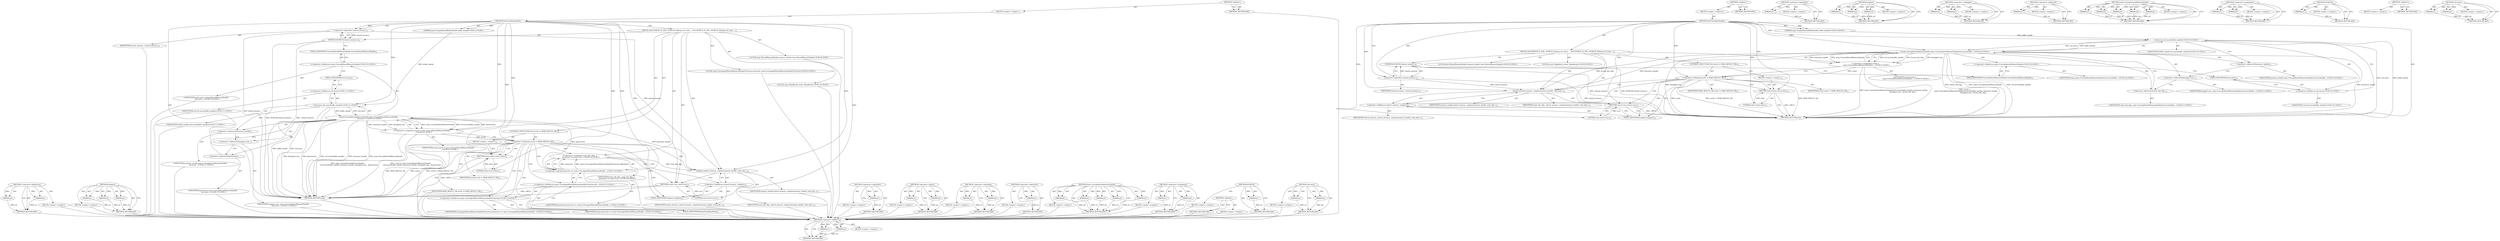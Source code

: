 digraph "std.move" {
vulnerable_94 [label=<(METHOD,&lt;operator&gt;.fieldAccess)>];
vulnerable_95 [label=<(PARAM,p1)>];
vulnerable_96 [label=<(PARAM,p2)>];
vulnerable_97 [label=<(BLOCK,&lt;empty&gt;,&lt;empty&gt;)>];
vulnerable_98 [label=<(METHOD_RETURN,ANY)>];
vulnerable_6 [label=<(METHOD,&lt;global&gt;)<SUB>1</SUB>>];
vulnerable_7 [label=<(BLOCK,&lt;empty&gt;,&lt;empty&gt;)<SUB>1</SUB>>];
vulnerable_8 [label=<(METHOD,InitFromMojoHandle)<SUB>1</SUB>>];
vulnerable_9 [label="<(PARAM,mojo::ScopedSharedBufferHandle buffer_handle)<SUB>2</SUB>>"];
vulnerable_10 [label=<(BLOCK,{
#if DCHECK_IS_ON()
  DCHECK_EQ(map_ref_count_...,{
#if DCHECK_IS_ON()
  DCHECK_EQ(map_ref_count_...)<SUB>2</SUB>>];
vulnerable_11 [label=<(DCHECK,DCHECK(!shared_memory_))<SUB>6</SUB>>];
vulnerable_12 [label=<(&lt;operator&gt;.logicalNot,!shared_memory_)<SUB>6</SUB>>];
vulnerable_13 [label=<(IDENTIFIER,shared_memory_,!shared_memory_)<SUB>6</SUB>>];
vulnerable_14 [label="<(LOCAL,base.SharedMemoryHandle memory_handle: base.SharedMemoryHandle)<SUB>8</SUB>>"];
vulnerable_15 [label="<(LOCAL,const MojoResult result: MojoResult)<SUB>9</SUB>>"];
vulnerable_16 [label="<(&lt;operator&gt;.assignment,result =
      mojo::UnwrapSharedMemoryHandle(s...)<SUB>9</SUB>>"];
vulnerable_17 [label="<(IDENTIFIER,result,result =
      mojo::UnwrapSharedMemoryHandle(s...)<SUB>9</SUB>>"];
vulnerable_18 [label="<(mojo.UnwrapSharedMemoryHandle,mojo::UnwrapSharedMemoryHandle(std::move(buffer...)<SUB>10</SUB>>"];
vulnerable_19 [label="<(&lt;operator&gt;.fieldAccess,mojo::UnwrapSharedMemoryHandle)<SUB>10</SUB>>"];
vulnerable_20 [label="<(IDENTIFIER,mojo,mojo::UnwrapSharedMemoryHandle(std::move(buffer...)<SUB>10</SUB>>"];
vulnerable_21 [label=<(FIELD_IDENTIFIER,UnwrapSharedMemoryHandle,UnwrapSharedMemoryHandle)<SUB>10</SUB>>];
vulnerable_22 [label="<(std.move,std::move(buffer_handle))<SUB>10</SUB>>"];
vulnerable_23 [label="<(&lt;operator&gt;.fieldAccess,std::move)<SUB>10</SUB>>"];
vulnerable_24 [label="<(IDENTIFIER,std,std::move(buffer_handle))<SUB>10</SUB>>"];
vulnerable_25 [label=<(FIELD_IDENTIFIER,move,move)<SUB>10</SUB>>];
vulnerable_26 [label="<(IDENTIFIER,buffer_handle,std::move(buffer_handle))<SUB>10</SUB>>"];
vulnerable_27 [label=<(&lt;operator&gt;.addressOf,&amp;memory_handle)<SUB>10</SUB>>];
vulnerable_28 [label="<(IDENTIFIER,memory_handle,mojo::UnwrapSharedMemoryHandle(std::move(buffer...)<SUB>10</SUB>>"];
vulnerable_29 [label=<(&lt;operator&gt;.addressOf,&amp;mapped_size_)<SUB>11</SUB>>];
vulnerable_30 [label="<(IDENTIFIER,mapped_size_,mojo::UnwrapSharedMemoryHandle(std::move(buffer...)<SUB>11</SUB>>"];
vulnerable_31 [label=<(&lt;operator&gt;.addressOf,&amp;read_only_flag_)<SUB>11</SUB>>];
vulnerable_32 [label="<(IDENTIFIER,read_only_flag_,mojo::UnwrapSharedMemoryHandle(std::move(buffer...)<SUB>11</SUB>>"];
vulnerable_33 [label=<(CONTROL_STRUCTURE,IF,if (result != MOJO_RESULT_OK))<SUB>12</SUB>>];
vulnerable_34 [label=<(&lt;operator&gt;.notEquals,result != MOJO_RESULT_OK)<SUB>12</SUB>>];
vulnerable_35 [label=<(IDENTIFIER,result,result != MOJO_RESULT_OK)<SUB>12</SUB>>];
vulnerable_36 [label=<(IDENTIFIER,MOJO_RESULT_OK,result != MOJO_RESULT_OK)<SUB>12</SUB>>];
vulnerable_37 [label=<(BLOCK,&lt;empty&gt;,&lt;empty&gt;)<SUB>13</SUB>>];
vulnerable_38 [label=<(RETURN,return false;,return false;)<SUB>13</SUB>>];
vulnerable_39 [label=<(LITERAL,false,return false;)<SUB>13</SUB>>];
vulnerable_40 [label=<(emplace,shared_memory_.emplace(memory_handle, read_only...)<SUB>14</SUB>>];
vulnerable_41 [label=<(&lt;operator&gt;.fieldAccess,shared_memory_.emplace)<SUB>14</SUB>>];
vulnerable_42 [label=<(IDENTIFIER,shared_memory_,shared_memory_.emplace(memory_handle, read_only...)<SUB>14</SUB>>];
vulnerable_43 [label=<(FIELD_IDENTIFIER,emplace,emplace)<SUB>14</SUB>>];
vulnerable_44 [label=<(IDENTIFIER,memory_handle,shared_memory_.emplace(memory_handle, read_only...)<SUB>14</SUB>>];
vulnerable_45 [label=<(IDENTIFIER,read_only_flag_,shared_memory_.emplace(memory_handle, read_only...)<SUB>14</SUB>>];
vulnerable_46 [label=<(RETURN,return true;,return true;)<SUB>15</SUB>>];
vulnerable_47 [label=<(LITERAL,true,return true;)<SUB>15</SUB>>];
vulnerable_48 [label=<(METHOD_RETURN,bool)<SUB>1</SUB>>];
vulnerable_50 [label=<(METHOD_RETURN,ANY)<SUB>1</SUB>>];
vulnerable_77 [label=<(METHOD,&lt;operator&gt;.logicalNot)>];
vulnerable_78 [label=<(PARAM,p1)>];
vulnerable_79 [label=<(BLOCK,&lt;empty&gt;,&lt;empty&gt;)>];
vulnerable_80 [label=<(METHOD_RETURN,ANY)>];
vulnerable_113 [label=<(METHOD,emplace)>];
vulnerable_114 [label=<(PARAM,p1)>];
vulnerable_115 [label=<(PARAM,p2)>];
vulnerable_116 [label=<(PARAM,p3)>];
vulnerable_117 [label=<(BLOCK,&lt;empty&gt;,&lt;empty&gt;)>];
vulnerable_118 [label=<(METHOD_RETURN,ANY)>];
vulnerable_108 [label=<(METHOD,&lt;operator&gt;.notEquals)>];
vulnerable_109 [label=<(PARAM,p1)>];
vulnerable_110 [label=<(PARAM,p2)>];
vulnerable_111 [label=<(BLOCK,&lt;empty&gt;,&lt;empty&gt;)>];
vulnerable_112 [label=<(METHOD_RETURN,ANY)>];
vulnerable_104 [label=<(METHOD,&lt;operator&gt;.addressOf)>];
vulnerable_105 [label=<(PARAM,p1)>];
vulnerable_106 [label=<(BLOCK,&lt;empty&gt;,&lt;empty&gt;)>];
vulnerable_107 [label=<(METHOD_RETURN,ANY)>];
vulnerable_86 [label=<(METHOD,mojo.UnwrapSharedMemoryHandle)>];
vulnerable_87 [label=<(PARAM,p1)>];
vulnerable_88 [label=<(PARAM,p2)>];
vulnerable_89 [label=<(PARAM,p3)>];
vulnerable_90 [label=<(PARAM,p4)>];
vulnerable_91 [label=<(PARAM,p5)>];
vulnerable_92 [label=<(BLOCK,&lt;empty&gt;,&lt;empty&gt;)>];
vulnerable_93 [label=<(METHOD_RETURN,ANY)>];
vulnerable_81 [label=<(METHOD,&lt;operator&gt;.assignment)>];
vulnerable_82 [label=<(PARAM,p1)>];
vulnerable_83 [label=<(PARAM,p2)>];
vulnerable_84 [label=<(BLOCK,&lt;empty&gt;,&lt;empty&gt;)>];
vulnerable_85 [label=<(METHOD_RETURN,ANY)>];
vulnerable_73 [label=<(METHOD,DCHECK)>];
vulnerable_74 [label=<(PARAM,p1)>];
vulnerable_75 [label=<(BLOCK,&lt;empty&gt;,&lt;empty&gt;)>];
vulnerable_76 [label=<(METHOD_RETURN,ANY)>];
vulnerable_67 [label=<(METHOD,&lt;global&gt;)<SUB>1</SUB>>];
vulnerable_68 [label=<(BLOCK,&lt;empty&gt;,&lt;empty&gt;)>];
vulnerable_69 [label=<(METHOD_RETURN,ANY)>];
vulnerable_99 [label=<(METHOD,std.move)>];
vulnerable_100 [label=<(PARAM,p1)>];
vulnerable_101 [label=<(PARAM,p2)>];
vulnerable_102 [label=<(BLOCK,&lt;empty&gt;,&lt;empty&gt;)>];
vulnerable_103 [label=<(METHOD_RETURN,ANY)>];
fixed_108 [label=<(METHOD,&lt;operator&gt;.fieldAccess)>];
fixed_109 [label=<(PARAM,p1)>];
fixed_110 [label=<(PARAM,p2)>];
fixed_111 [label=<(BLOCK,&lt;empty&gt;,&lt;empty&gt;)>];
fixed_112 [label=<(METHOD_RETURN,ANY)>];
fixed_132 [label=<(METHOD,emplace)>];
fixed_133 [label=<(PARAM,p1)>];
fixed_134 [label=<(PARAM,p2)>];
fixed_135 [label=<(PARAM,p3)>];
fixed_136 [label=<(BLOCK,&lt;empty&gt;,&lt;empty&gt;)>];
fixed_137 [label=<(METHOD_RETURN,ANY)>];
fixed_6 [label=<(METHOD,&lt;global&gt;)<SUB>1</SUB>>];
fixed_7 [label=<(BLOCK,&lt;empty&gt;,&lt;empty&gt;)<SUB>1</SUB>>];
fixed_8 [label=<(METHOD,InitFromMojoHandle)<SUB>1</SUB>>];
fixed_9 [label="<(PARAM,mojo::ScopedSharedBufferHandle buffer_handle)<SUB>2</SUB>>"];
fixed_10 [label=<(BLOCK,{
#if DCHECK_IS_ON()
  DCHECK_EQ(map_ref_count_...,{
#if DCHECK_IS_ON()
  DCHECK_EQ(map_ref_count_...)<SUB>2</SUB>>];
fixed_11 [label=<(DCHECK,DCHECK(!shared_memory_))<SUB>6</SUB>>];
fixed_12 [label=<(&lt;operator&gt;.logicalNot,!shared_memory_)<SUB>6</SUB>>];
fixed_13 [label=<(IDENTIFIER,shared_memory_,!shared_memory_)<SUB>6</SUB>>];
fixed_14 [label="<(LOCAL,base.SharedMemoryHandle memory_handle: base.SharedMemoryHandle)<SUB>8</SUB>>"];
fixed_15 [label="<(LOCAL,mojo.UnwrappedSharedMemoryHandleProtection protection: mojo.UnwrappedSharedMemoryHandleProtection)<SUB>9</SUB>>"];
fixed_16 [label="<(LOCAL,const MojoResult result: MojoResult)<SUB>10</SUB>>"];
fixed_17 [label="<(&lt;operator&gt;.assignment,result = mojo::UnwrapSharedMemoryHandle(
      ...)<SUB>10</SUB>>"];
fixed_18 [label="<(IDENTIFIER,result,result = mojo::UnwrapSharedMemoryHandle(
      ...)<SUB>10</SUB>>"];
fixed_19 [label="<(mojo.UnwrapSharedMemoryHandle,mojo::UnwrapSharedMemoryHandle(
      std::move...)<SUB>10</SUB>>"];
fixed_20 [label="<(&lt;operator&gt;.fieldAccess,mojo::UnwrapSharedMemoryHandle)<SUB>10</SUB>>"];
fixed_21 [label="<(IDENTIFIER,mojo,mojo::UnwrapSharedMemoryHandle(
      std::move...)<SUB>10</SUB>>"];
fixed_22 [label=<(FIELD_IDENTIFIER,UnwrapSharedMemoryHandle,UnwrapSharedMemoryHandle)<SUB>10</SUB>>];
fixed_23 [label="<(std.move,std::move(buffer_handle))<SUB>11</SUB>>"];
fixed_24 [label="<(&lt;operator&gt;.fieldAccess,std::move)<SUB>11</SUB>>"];
fixed_25 [label="<(IDENTIFIER,std,std::move(buffer_handle))<SUB>11</SUB>>"];
fixed_26 [label=<(FIELD_IDENTIFIER,move,move)<SUB>11</SUB>>];
fixed_27 [label="<(IDENTIFIER,buffer_handle,std::move(buffer_handle))<SUB>11</SUB>>"];
fixed_28 [label=<(&lt;operator&gt;.addressOf,&amp;memory_handle)<SUB>11</SUB>>];
fixed_29 [label="<(IDENTIFIER,memory_handle,mojo::UnwrapSharedMemoryHandle(
      std::move...)<SUB>11</SUB>>"];
fixed_30 [label=<(&lt;operator&gt;.addressOf,&amp;mapped_size_)<SUB>11</SUB>>];
fixed_31 [label="<(IDENTIFIER,mapped_size_,mojo::UnwrapSharedMemoryHandle(
      std::move...)<SUB>11</SUB>>"];
fixed_32 [label=<(&lt;operator&gt;.addressOf,&amp;protection)<SUB>11</SUB>>];
fixed_33 [label="<(IDENTIFIER,protection,mojo::UnwrapSharedMemoryHandle(
      std::move...)<SUB>11</SUB>>"];
fixed_34 [label=<(CONTROL_STRUCTURE,IF,if (result != MOJO_RESULT_OK))<SUB>12</SUB>>];
fixed_35 [label=<(&lt;operator&gt;.notEquals,result != MOJO_RESULT_OK)<SUB>12</SUB>>];
fixed_36 [label=<(IDENTIFIER,result,result != MOJO_RESULT_OK)<SUB>12</SUB>>];
fixed_37 [label=<(IDENTIFIER,MOJO_RESULT_OK,result != MOJO_RESULT_OK)<SUB>12</SUB>>];
fixed_38 [label=<(BLOCK,&lt;empty&gt;,&lt;empty&gt;)<SUB>13</SUB>>];
fixed_39 [label=<(RETURN,return false;,return false;)<SUB>13</SUB>>];
fixed_40 [label=<(LITERAL,false,return false;)<SUB>13</SUB>>];
fixed_41 [label="<(&lt;operator&gt;.assignment,read_only_flag_ =
      protection == mojo::Unw...)<SUB>14</SUB>>"];
fixed_42 [label="<(IDENTIFIER,read_only_flag_,read_only_flag_ =
      protection == mojo::Unw...)<SUB>14</SUB>>"];
fixed_43 [label="<(&lt;operator&gt;.equals,protection == mojo::UnwrappedSharedMemoryHandle...)<SUB>15</SUB>>"];
fixed_44 [label="<(IDENTIFIER,protection,protection == mojo::UnwrappedSharedMemoryHandle...)<SUB>15</SUB>>"];
fixed_45 [label="<(&lt;operator&gt;.fieldAccess,mojo::UnwrappedSharedMemoryHandleProtection::kR...)<SUB>15</SUB>>"];
fixed_46 [label="<(&lt;operator&gt;.fieldAccess,mojo::UnwrappedSharedMemoryHandleProtection)<SUB>15</SUB>>"];
fixed_47 [label="<(IDENTIFIER,mojo,protection == mojo::UnwrappedSharedMemoryHandle...)<SUB>15</SUB>>"];
fixed_48 [label="<(IDENTIFIER,UnwrappedSharedMemoryHandleProtection,protection == mojo::UnwrappedSharedMemoryHandle...)<SUB>15</SUB>>"];
fixed_49 [label=<(FIELD_IDENTIFIER,kReadOnly,kReadOnly)<SUB>15</SUB>>];
fixed_50 [label=<(emplace,shared_memory_.emplace(memory_handle, read_only...)<SUB>16</SUB>>];
fixed_51 [label=<(&lt;operator&gt;.fieldAccess,shared_memory_.emplace)<SUB>16</SUB>>];
fixed_52 [label=<(IDENTIFIER,shared_memory_,shared_memory_.emplace(memory_handle, read_only...)<SUB>16</SUB>>];
fixed_53 [label=<(FIELD_IDENTIFIER,emplace,emplace)<SUB>16</SUB>>];
fixed_54 [label=<(IDENTIFIER,memory_handle,shared_memory_.emplace(memory_handle, read_only...)<SUB>16</SUB>>];
fixed_55 [label=<(IDENTIFIER,read_only_flag_,shared_memory_.emplace(memory_handle, read_only...)<SUB>16</SUB>>];
fixed_56 [label=<(RETURN,return true;,return true;)<SUB>17</SUB>>];
fixed_57 [label=<(LITERAL,true,return true;)<SUB>17</SUB>>];
fixed_58 [label=<(METHOD_RETURN,bool)<SUB>1</SUB>>];
fixed_60 [label=<(METHOD_RETURN,ANY)<SUB>1</SUB>>];
fixed_91 [label=<(METHOD,&lt;operator&gt;.logicalNot)>];
fixed_92 [label=<(PARAM,p1)>];
fixed_93 [label=<(BLOCK,&lt;empty&gt;,&lt;empty&gt;)>];
fixed_94 [label=<(METHOD_RETURN,ANY)>];
fixed_127 [label=<(METHOD,&lt;operator&gt;.equals)>];
fixed_128 [label=<(PARAM,p1)>];
fixed_129 [label=<(PARAM,p2)>];
fixed_130 [label=<(BLOCK,&lt;empty&gt;,&lt;empty&gt;)>];
fixed_131 [label=<(METHOD_RETURN,ANY)>];
fixed_122 [label=<(METHOD,&lt;operator&gt;.notEquals)>];
fixed_123 [label=<(PARAM,p1)>];
fixed_124 [label=<(PARAM,p2)>];
fixed_125 [label=<(BLOCK,&lt;empty&gt;,&lt;empty&gt;)>];
fixed_126 [label=<(METHOD_RETURN,ANY)>];
fixed_118 [label=<(METHOD,&lt;operator&gt;.addressOf)>];
fixed_119 [label=<(PARAM,p1)>];
fixed_120 [label=<(BLOCK,&lt;empty&gt;,&lt;empty&gt;)>];
fixed_121 [label=<(METHOD_RETURN,ANY)>];
fixed_100 [label=<(METHOD,mojo.UnwrapSharedMemoryHandle)>];
fixed_101 [label=<(PARAM,p1)>];
fixed_102 [label=<(PARAM,p2)>];
fixed_103 [label=<(PARAM,p3)>];
fixed_104 [label=<(PARAM,p4)>];
fixed_105 [label=<(PARAM,p5)>];
fixed_106 [label=<(BLOCK,&lt;empty&gt;,&lt;empty&gt;)>];
fixed_107 [label=<(METHOD_RETURN,ANY)>];
fixed_95 [label=<(METHOD,&lt;operator&gt;.assignment)>];
fixed_96 [label=<(PARAM,p1)>];
fixed_97 [label=<(PARAM,p2)>];
fixed_98 [label=<(BLOCK,&lt;empty&gt;,&lt;empty&gt;)>];
fixed_99 [label=<(METHOD_RETURN,ANY)>];
fixed_87 [label=<(METHOD,DCHECK)>];
fixed_88 [label=<(PARAM,p1)>];
fixed_89 [label=<(BLOCK,&lt;empty&gt;,&lt;empty&gt;)>];
fixed_90 [label=<(METHOD_RETURN,ANY)>];
fixed_81 [label=<(METHOD,&lt;global&gt;)<SUB>1</SUB>>];
fixed_82 [label=<(BLOCK,&lt;empty&gt;,&lt;empty&gt;)>];
fixed_83 [label=<(METHOD_RETURN,ANY)>];
fixed_113 [label=<(METHOD,std.move)>];
fixed_114 [label=<(PARAM,p1)>];
fixed_115 [label=<(PARAM,p2)>];
fixed_116 [label=<(BLOCK,&lt;empty&gt;,&lt;empty&gt;)>];
fixed_117 [label=<(METHOD_RETURN,ANY)>];
vulnerable_94 -> vulnerable_95  [key=0, label="AST: "];
vulnerable_94 -> vulnerable_95  [key=1, label="DDG: "];
vulnerable_94 -> vulnerable_97  [key=0, label="AST: "];
vulnerable_94 -> vulnerable_96  [key=0, label="AST: "];
vulnerable_94 -> vulnerable_96  [key=1, label="DDG: "];
vulnerable_94 -> vulnerable_98  [key=0, label="AST: "];
vulnerable_94 -> vulnerable_98  [key=1, label="CFG: "];
vulnerable_95 -> vulnerable_98  [key=0, label="DDG: p1"];
vulnerable_96 -> vulnerable_98  [key=0, label="DDG: p2"];
vulnerable_6 -> vulnerable_7  [key=0, label="AST: "];
vulnerable_6 -> vulnerable_50  [key=0, label="AST: "];
vulnerable_6 -> vulnerable_50  [key=1, label="CFG: "];
vulnerable_7 -> vulnerable_8  [key=0, label="AST: "];
vulnerable_8 -> vulnerable_9  [key=0, label="AST: "];
vulnerable_8 -> vulnerable_9  [key=1, label="DDG: "];
vulnerable_8 -> vulnerable_10  [key=0, label="AST: "];
vulnerable_8 -> vulnerable_48  [key=0, label="AST: "];
vulnerable_8 -> vulnerable_12  [key=0, label="CFG: "];
vulnerable_8 -> vulnerable_12  [key=1, label="DDG: "];
vulnerable_8 -> vulnerable_46  [key=0, label="DDG: "];
vulnerable_8 -> vulnerable_40  [key=0, label="DDG: "];
vulnerable_8 -> vulnerable_47  [key=0, label="DDG: "];
vulnerable_8 -> vulnerable_18  [key=0, label="DDG: "];
vulnerable_8 -> vulnerable_34  [key=0, label="DDG: "];
vulnerable_8 -> vulnerable_38  [key=0, label="DDG: "];
vulnerable_8 -> vulnerable_22  [key=0, label="DDG: "];
vulnerable_8 -> vulnerable_39  [key=0, label="DDG: "];
vulnerable_9 -> vulnerable_22  [key=0, label="DDG: buffer_handle"];
vulnerable_10 -> vulnerable_11  [key=0, label="AST: "];
vulnerable_10 -> vulnerable_14  [key=0, label="AST: "];
vulnerable_10 -> vulnerable_15  [key=0, label="AST: "];
vulnerable_10 -> vulnerable_16  [key=0, label="AST: "];
vulnerable_10 -> vulnerable_33  [key=0, label="AST: "];
vulnerable_10 -> vulnerable_40  [key=0, label="AST: "];
vulnerable_10 -> vulnerable_46  [key=0, label="AST: "];
vulnerable_11 -> vulnerable_12  [key=0, label="AST: "];
vulnerable_11 -> vulnerable_21  [key=0, label="CFG: "];
vulnerable_11 -> vulnerable_48  [key=0, label="DDG: !shared_memory_"];
vulnerable_11 -> vulnerable_48  [key=1, label="DDG: DCHECK(!shared_memory_)"];
vulnerable_12 -> vulnerable_13  [key=0, label="AST: "];
vulnerable_12 -> vulnerable_11  [key=0, label="CFG: "];
vulnerable_12 -> vulnerable_11  [key=1, label="DDG: shared_memory_"];
vulnerable_12 -> vulnerable_48  [key=0, label="DDG: shared_memory_"];
vulnerable_12 -> vulnerable_40  [key=0, label="DDG: shared_memory_"];
vulnerable_16 -> vulnerable_17  [key=0, label="AST: "];
vulnerable_16 -> vulnerable_18  [key=0, label="AST: "];
vulnerable_16 -> vulnerable_34  [key=0, label="CFG: "];
vulnerable_16 -> vulnerable_34  [key=1, label="DDG: result"];
vulnerable_16 -> vulnerable_48  [key=0, label="DDG: mojo::UnwrapSharedMemoryHandle(std::move(buffer_handle), &amp;memory_handle,
                                     &amp;mapped_size_, &amp;read_only_flag_)"];
vulnerable_16 -> vulnerable_48  [key=1, label="DDG: result =
      mojo::UnwrapSharedMemoryHandle(std::move(buffer_handle), &amp;memory_handle,
                                     &amp;mapped_size_, &amp;read_only_flag_)"];
vulnerable_18 -> vulnerable_19  [key=0, label="AST: "];
vulnerable_18 -> vulnerable_22  [key=0, label="AST: "];
vulnerable_18 -> vulnerable_27  [key=0, label="AST: "];
vulnerable_18 -> vulnerable_29  [key=0, label="AST: "];
vulnerable_18 -> vulnerable_31  [key=0, label="AST: "];
vulnerable_18 -> vulnerable_16  [key=0, label="CFG: "];
vulnerable_18 -> vulnerable_16  [key=1, label="DDG: std::move(buffer_handle)"];
vulnerable_18 -> vulnerable_16  [key=2, label="DDG: &amp;read_only_flag_"];
vulnerable_18 -> vulnerable_16  [key=3, label="DDG: &amp;mapped_size_"];
vulnerable_18 -> vulnerable_16  [key=4, label="DDG: &amp;memory_handle"];
vulnerable_18 -> vulnerable_16  [key=5, label="DDG: mojo::UnwrapSharedMemoryHandle"];
vulnerable_18 -> vulnerable_48  [key=0, label="DDG: mojo::UnwrapSharedMemoryHandle"];
vulnerable_18 -> vulnerable_48  [key=1, label="DDG: std::move(buffer_handle)"];
vulnerable_18 -> vulnerable_48  [key=2, label="DDG: &amp;memory_handle"];
vulnerable_18 -> vulnerable_48  [key=3, label="DDG: &amp;mapped_size_"];
vulnerable_18 -> vulnerable_48  [key=4, label="DDG: &amp;read_only_flag_"];
vulnerable_18 -> vulnerable_40  [key=0, label="DDG: &amp;memory_handle"];
vulnerable_18 -> vulnerable_40  [key=1, label="DDG: &amp;read_only_flag_"];
vulnerable_19 -> vulnerable_20  [key=0, label="AST: "];
vulnerable_19 -> vulnerable_21  [key=0, label="AST: "];
vulnerable_19 -> vulnerable_25  [key=0, label="CFG: "];
vulnerable_21 -> vulnerable_19  [key=0, label="CFG: "];
vulnerable_22 -> vulnerable_23  [key=0, label="AST: "];
vulnerable_22 -> vulnerable_26  [key=0, label="AST: "];
vulnerable_22 -> vulnerable_27  [key=0, label="CFG: "];
vulnerable_22 -> vulnerable_48  [key=0, label="DDG: std::move"];
vulnerable_22 -> vulnerable_48  [key=1, label="DDG: buffer_handle"];
vulnerable_22 -> vulnerable_18  [key=0, label="DDG: std::move"];
vulnerable_22 -> vulnerable_18  [key=1, label="DDG: buffer_handle"];
vulnerable_23 -> vulnerable_24  [key=0, label="AST: "];
vulnerable_23 -> vulnerable_25  [key=0, label="AST: "];
vulnerable_23 -> vulnerable_22  [key=0, label="CFG: "];
vulnerable_25 -> vulnerable_23  [key=0, label="CFG: "];
vulnerable_27 -> vulnerable_28  [key=0, label="AST: "];
vulnerable_27 -> vulnerable_29  [key=0, label="CFG: "];
vulnerable_29 -> vulnerable_30  [key=0, label="AST: "];
vulnerable_29 -> vulnerable_31  [key=0, label="CFG: "];
vulnerable_31 -> vulnerable_32  [key=0, label="AST: "];
vulnerable_31 -> vulnerable_18  [key=0, label="CFG: "];
vulnerable_33 -> vulnerable_34  [key=0, label="AST: "];
vulnerable_33 -> vulnerable_37  [key=0, label="AST: "];
vulnerable_34 -> vulnerable_35  [key=0, label="AST: "];
vulnerable_34 -> vulnerable_36  [key=0, label="AST: "];
vulnerable_34 -> vulnerable_38  [key=0, label="CFG: "];
vulnerable_34 -> vulnerable_38  [key=1, label="CDG: "];
vulnerable_34 -> vulnerable_43  [key=0, label="CFG: "];
vulnerable_34 -> vulnerable_43  [key=1, label="CDG: "];
vulnerable_34 -> vulnerable_48  [key=0, label="DDG: result"];
vulnerable_34 -> vulnerable_48  [key=1, label="DDG: result != MOJO_RESULT_OK"];
vulnerable_34 -> vulnerable_48  [key=2, label="DDG: MOJO_RESULT_OK"];
vulnerable_34 -> vulnerable_40  [key=0, label="CDG: "];
vulnerable_34 -> vulnerable_41  [key=0, label="CDG: "];
vulnerable_34 -> vulnerable_46  [key=0, label="CDG: "];
vulnerable_37 -> vulnerable_38  [key=0, label="AST: "];
vulnerable_38 -> vulnerable_39  [key=0, label="AST: "];
vulnerable_38 -> vulnerable_48  [key=0, label="CFG: "];
vulnerable_38 -> vulnerable_48  [key=1, label="DDG: &lt;RET&gt;"];
vulnerable_39 -> vulnerable_38  [key=0, label="DDG: false"];
vulnerable_40 -> vulnerable_41  [key=0, label="AST: "];
vulnerable_40 -> vulnerable_44  [key=0, label="AST: "];
vulnerable_40 -> vulnerable_45  [key=0, label="AST: "];
vulnerable_40 -> vulnerable_46  [key=0, label="CFG: "];
vulnerable_41 -> vulnerable_42  [key=0, label="AST: "];
vulnerable_41 -> vulnerable_43  [key=0, label="AST: "];
vulnerable_41 -> vulnerable_40  [key=0, label="CFG: "];
vulnerable_43 -> vulnerable_41  [key=0, label="CFG: "];
vulnerable_46 -> vulnerable_47  [key=0, label="AST: "];
vulnerable_46 -> vulnerable_48  [key=0, label="CFG: "];
vulnerable_46 -> vulnerable_48  [key=1, label="DDG: &lt;RET&gt;"];
vulnerable_47 -> vulnerable_46  [key=0, label="DDG: true"];
vulnerable_77 -> vulnerable_78  [key=0, label="AST: "];
vulnerable_77 -> vulnerable_78  [key=1, label="DDG: "];
vulnerable_77 -> vulnerable_79  [key=0, label="AST: "];
vulnerable_77 -> vulnerable_80  [key=0, label="AST: "];
vulnerable_77 -> vulnerable_80  [key=1, label="CFG: "];
vulnerable_78 -> vulnerable_80  [key=0, label="DDG: p1"];
vulnerable_113 -> vulnerable_114  [key=0, label="AST: "];
vulnerable_113 -> vulnerable_114  [key=1, label="DDG: "];
vulnerable_113 -> vulnerable_117  [key=0, label="AST: "];
vulnerable_113 -> vulnerable_115  [key=0, label="AST: "];
vulnerable_113 -> vulnerable_115  [key=1, label="DDG: "];
vulnerable_113 -> vulnerable_118  [key=0, label="AST: "];
vulnerable_113 -> vulnerable_118  [key=1, label="CFG: "];
vulnerable_113 -> vulnerable_116  [key=0, label="AST: "];
vulnerable_113 -> vulnerable_116  [key=1, label="DDG: "];
vulnerable_114 -> vulnerable_118  [key=0, label="DDG: p1"];
vulnerable_115 -> vulnerable_118  [key=0, label="DDG: p2"];
vulnerable_116 -> vulnerable_118  [key=0, label="DDG: p3"];
vulnerable_108 -> vulnerable_109  [key=0, label="AST: "];
vulnerable_108 -> vulnerable_109  [key=1, label="DDG: "];
vulnerable_108 -> vulnerable_111  [key=0, label="AST: "];
vulnerable_108 -> vulnerable_110  [key=0, label="AST: "];
vulnerable_108 -> vulnerable_110  [key=1, label="DDG: "];
vulnerable_108 -> vulnerable_112  [key=0, label="AST: "];
vulnerable_108 -> vulnerable_112  [key=1, label="CFG: "];
vulnerable_109 -> vulnerable_112  [key=0, label="DDG: p1"];
vulnerable_110 -> vulnerable_112  [key=0, label="DDG: p2"];
vulnerable_104 -> vulnerable_105  [key=0, label="AST: "];
vulnerable_104 -> vulnerable_105  [key=1, label="DDG: "];
vulnerable_104 -> vulnerable_106  [key=0, label="AST: "];
vulnerable_104 -> vulnerable_107  [key=0, label="AST: "];
vulnerable_104 -> vulnerable_107  [key=1, label="CFG: "];
vulnerable_105 -> vulnerable_107  [key=0, label="DDG: p1"];
vulnerable_86 -> vulnerable_87  [key=0, label="AST: "];
vulnerable_86 -> vulnerable_87  [key=1, label="DDG: "];
vulnerable_86 -> vulnerable_92  [key=0, label="AST: "];
vulnerable_86 -> vulnerable_88  [key=0, label="AST: "];
vulnerable_86 -> vulnerable_88  [key=1, label="DDG: "];
vulnerable_86 -> vulnerable_93  [key=0, label="AST: "];
vulnerable_86 -> vulnerable_93  [key=1, label="CFG: "];
vulnerable_86 -> vulnerable_89  [key=0, label="AST: "];
vulnerable_86 -> vulnerable_89  [key=1, label="DDG: "];
vulnerable_86 -> vulnerable_90  [key=0, label="AST: "];
vulnerable_86 -> vulnerable_90  [key=1, label="DDG: "];
vulnerable_86 -> vulnerable_91  [key=0, label="AST: "];
vulnerable_86 -> vulnerable_91  [key=1, label="DDG: "];
vulnerable_87 -> vulnerable_93  [key=0, label="DDG: p1"];
vulnerable_88 -> vulnerable_93  [key=0, label="DDG: p2"];
vulnerable_89 -> vulnerable_93  [key=0, label="DDG: p3"];
vulnerable_90 -> vulnerable_93  [key=0, label="DDG: p4"];
vulnerable_91 -> vulnerable_93  [key=0, label="DDG: p5"];
vulnerable_81 -> vulnerable_82  [key=0, label="AST: "];
vulnerable_81 -> vulnerable_82  [key=1, label="DDG: "];
vulnerable_81 -> vulnerable_84  [key=0, label="AST: "];
vulnerable_81 -> vulnerable_83  [key=0, label="AST: "];
vulnerable_81 -> vulnerable_83  [key=1, label="DDG: "];
vulnerable_81 -> vulnerable_85  [key=0, label="AST: "];
vulnerable_81 -> vulnerable_85  [key=1, label="CFG: "];
vulnerable_82 -> vulnerable_85  [key=0, label="DDG: p1"];
vulnerable_83 -> vulnerable_85  [key=0, label="DDG: p2"];
vulnerable_73 -> vulnerable_74  [key=0, label="AST: "];
vulnerable_73 -> vulnerable_74  [key=1, label="DDG: "];
vulnerable_73 -> vulnerable_75  [key=0, label="AST: "];
vulnerable_73 -> vulnerable_76  [key=0, label="AST: "];
vulnerable_73 -> vulnerable_76  [key=1, label="CFG: "];
vulnerable_74 -> vulnerable_76  [key=0, label="DDG: p1"];
vulnerable_67 -> vulnerable_68  [key=0, label="AST: "];
vulnerable_67 -> vulnerable_69  [key=0, label="AST: "];
vulnerable_67 -> vulnerable_69  [key=1, label="CFG: "];
vulnerable_99 -> vulnerable_100  [key=0, label="AST: "];
vulnerable_99 -> vulnerable_100  [key=1, label="DDG: "];
vulnerable_99 -> vulnerable_102  [key=0, label="AST: "];
vulnerable_99 -> vulnerable_101  [key=0, label="AST: "];
vulnerable_99 -> vulnerable_101  [key=1, label="DDG: "];
vulnerable_99 -> vulnerable_103  [key=0, label="AST: "];
vulnerable_99 -> vulnerable_103  [key=1, label="CFG: "];
vulnerable_100 -> vulnerable_103  [key=0, label="DDG: p1"];
vulnerable_101 -> vulnerable_103  [key=0, label="DDG: p2"];
fixed_108 -> fixed_109  [key=0, label="AST: "];
fixed_108 -> fixed_109  [key=1, label="DDG: "];
fixed_108 -> fixed_111  [key=0, label="AST: "];
fixed_108 -> fixed_110  [key=0, label="AST: "];
fixed_108 -> fixed_110  [key=1, label="DDG: "];
fixed_108 -> fixed_112  [key=0, label="AST: "];
fixed_108 -> fixed_112  [key=1, label="CFG: "];
fixed_109 -> fixed_112  [key=0, label="DDG: p1"];
fixed_110 -> fixed_112  [key=0, label="DDG: p2"];
fixed_111 -> vulnerable_94  [key=0];
fixed_112 -> vulnerable_94  [key=0];
fixed_132 -> fixed_133  [key=0, label="AST: "];
fixed_132 -> fixed_133  [key=1, label="DDG: "];
fixed_132 -> fixed_136  [key=0, label="AST: "];
fixed_132 -> fixed_134  [key=0, label="AST: "];
fixed_132 -> fixed_134  [key=1, label="DDG: "];
fixed_132 -> fixed_137  [key=0, label="AST: "];
fixed_132 -> fixed_137  [key=1, label="CFG: "];
fixed_132 -> fixed_135  [key=0, label="AST: "];
fixed_132 -> fixed_135  [key=1, label="DDG: "];
fixed_133 -> fixed_137  [key=0, label="DDG: p1"];
fixed_134 -> fixed_137  [key=0, label="DDG: p2"];
fixed_135 -> fixed_137  [key=0, label="DDG: p3"];
fixed_136 -> vulnerable_94  [key=0];
fixed_137 -> vulnerable_94  [key=0];
fixed_6 -> fixed_7  [key=0, label="AST: "];
fixed_6 -> fixed_60  [key=0, label="AST: "];
fixed_6 -> fixed_60  [key=1, label="CFG: "];
fixed_7 -> fixed_8  [key=0, label="AST: "];
fixed_8 -> fixed_9  [key=0, label="AST: "];
fixed_8 -> fixed_9  [key=1, label="DDG: "];
fixed_8 -> fixed_10  [key=0, label="AST: "];
fixed_8 -> fixed_58  [key=0, label="AST: "];
fixed_8 -> fixed_12  [key=0, label="CFG: "];
fixed_8 -> fixed_12  [key=1, label="DDG: "];
fixed_8 -> fixed_56  [key=0, label="DDG: "];
fixed_8 -> fixed_50  [key=0, label="DDG: "];
fixed_8 -> fixed_57  [key=0, label="DDG: "];
fixed_8 -> fixed_19  [key=0, label="DDG: "];
fixed_8 -> fixed_35  [key=0, label="DDG: "];
fixed_8 -> fixed_39  [key=0, label="DDG: "];
fixed_8 -> fixed_43  [key=0, label="DDG: "];
fixed_8 -> fixed_23  [key=0, label="DDG: "];
fixed_8 -> fixed_40  [key=0, label="DDG: "];
fixed_9 -> fixed_23  [key=0, label="DDG: buffer_handle"];
fixed_10 -> fixed_11  [key=0, label="AST: "];
fixed_10 -> fixed_14  [key=0, label="AST: "];
fixed_10 -> fixed_15  [key=0, label="AST: "];
fixed_10 -> fixed_16  [key=0, label="AST: "];
fixed_10 -> fixed_17  [key=0, label="AST: "];
fixed_10 -> fixed_34  [key=0, label="AST: "];
fixed_10 -> fixed_41  [key=0, label="AST: "];
fixed_10 -> fixed_50  [key=0, label="AST: "];
fixed_10 -> fixed_56  [key=0, label="AST: "];
fixed_11 -> fixed_12  [key=0, label="AST: "];
fixed_11 -> fixed_22  [key=0, label="CFG: "];
fixed_11 -> fixed_58  [key=0, label="DDG: !shared_memory_"];
fixed_11 -> fixed_58  [key=1, label="DDG: DCHECK(!shared_memory_)"];
fixed_12 -> fixed_13  [key=0, label="AST: "];
fixed_12 -> fixed_11  [key=0, label="CFG: "];
fixed_12 -> fixed_11  [key=1, label="DDG: shared_memory_"];
fixed_12 -> fixed_58  [key=0, label="DDG: shared_memory_"];
fixed_12 -> fixed_50  [key=0, label="DDG: shared_memory_"];
fixed_13 -> vulnerable_94  [key=0];
fixed_14 -> vulnerable_94  [key=0];
fixed_15 -> vulnerable_94  [key=0];
fixed_16 -> vulnerable_94  [key=0];
fixed_17 -> fixed_18  [key=0, label="AST: "];
fixed_17 -> fixed_19  [key=0, label="AST: "];
fixed_17 -> fixed_35  [key=0, label="CFG: "];
fixed_17 -> fixed_35  [key=1, label="DDG: result"];
fixed_17 -> fixed_58  [key=0, label="DDG: mojo::UnwrapSharedMemoryHandle(
      std::move(buffer_handle), &amp;memory_handle, &amp;mapped_size_, &amp;protection)"];
fixed_17 -> fixed_58  [key=1, label="DDG: result = mojo::UnwrapSharedMemoryHandle(
      std::move(buffer_handle), &amp;memory_handle, &amp;mapped_size_, &amp;protection)"];
fixed_18 -> vulnerable_94  [key=0];
fixed_19 -> fixed_20  [key=0, label="AST: "];
fixed_19 -> fixed_23  [key=0, label="AST: "];
fixed_19 -> fixed_28  [key=0, label="AST: "];
fixed_19 -> fixed_30  [key=0, label="AST: "];
fixed_19 -> fixed_32  [key=0, label="AST: "];
fixed_19 -> fixed_17  [key=0, label="CFG: "];
fixed_19 -> fixed_17  [key=1, label="DDG: mojo::UnwrapSharedMemoryHandle"];
fixed_19 -> fixed_17  [key=2, label="DDG: std::move(buffer_handle)"];
fixed_19 -> fixed_17  [key=3, label="DDG: &amp;protection"];
fixed_19 -> fixed_17  [key=4, label="DDG: &amp;memory_handle"];
fixed_19 -> fixed_17  [key=5, label="DDG: &amp;mapped_size_"];
fixed_19 -> fixed_58  [key=0, label="DDG: mojo::UnwrapSharedMemoryHandle"];
fixed_19 -> fixed_58  [key=1, label="DDG: std::move(buffer_handle)"];
fixed_19 -> fixed_58  [key=2, label="DDG: &amp;memory_handle"];
fixed_19 -> fixed_58  [key=3, label="DDG: &amp;mapped_size_"];
fixed_19 -> fixed_58  [key=4, label="DDG: &amp;protection"];
fixed_19 -> fixed_50  [key=0, label="DDG: &amp;memory_handle"];
fixed_19 -> fixed_43  [key=0, label="DDG: &amp;protection"];
fixed_20 -> fixed_21  [key=0, label="AST: "];
fixed_20 -> fixed_22  [key=0, label="AST: "];
fixed_20 -> fixed_26  [key=0, label="CFG: "];
fixed_21 -> vulnerable_94  [key=0];
fixed_22 -> fixed_20  [key=0, label="CFG: "];
fixed_23 -> fixed_24  [key=0, label="AST: "];
fixed_23 -> fixed_27  [key=0, label="AST: "];
fixed_23 -> fixed_28  [key=0, label="CFG: "];
fixed_23 -> fixed_58  [key=0, label="DDG: std::move"];
fixed_23 -> fixed_58  [key=1, label="DDG: buffer_handle"];
fixed_23 -> fixed_19  [key=0, label="DDG: std::move"];
fixed_23 -> fixed_19  [key=1, label="DDG: buffer_handle"];
fixed_24 -> fixed_25  [key=0, label="AST: "];
fixed_24 -> fixed_26  [key=0, label="AST: "];
fixed_24 -> fixed_23  [key=0, label="CFG: "];
fixed_25 -> vulnerable_94  [key=0];
fixed_26 -> fixed_24  [key=0, label="CFG: "];
fixed_27 -> vulnerable_94  [key=0];
fixed_28 -> fixed_29  [key=0, label="AST: "];
fixed_28 -> fixed_30  [key=0, label="CFG: "];
fixed_29 -> vulnerable_94  [key=0];
fixed_30 -> fixed_31  [key=0, label="AST: "];
fixed_30 -> fixed_32  [key=0, label="CFG: "];
fixed_31 -> vulnerable_94  [key=0];
fixed_32 -> fixed_33  [key=0, label="AST: "];
fixed_32 -> fixed_19  [key=0, label="CFG: "];
fixed_33 -> vulnerable_94  [key=0];
fixed_34 -> fixed_35  [key=0, label="AST: "];
fixed_34 -> fixed_38  [key=0, label="AST: "];
fixed_35 -> fixed_36  [key=0, label="AST: "];
fixed_35 -> fixed_37  [key=0, label="AST: "];
fixed_35 -> fixed_39  [key=0, label="CFG: "];
fixed_35 -> fixed_39  [key=1, label="CDG: "];
fixed_35 -> fixed_46  [key=0, label="CFG: "];
fixed_35 -> fixed_46  [key=1, label="CDG: "];
fixed_35 -> fixed_58  [key=0, label="DDG: result"];
fixed_35 -> fixed_58  [key=1, label="DDG: result != MOJO_RESULT_OK"];
fixed_35 -> fixed_58  [key=2, label="DDG: MOJO_RESULT_OK"];
fixed_35 -> fixed_49  [key=0, label="CDG: "];
fixed_35 -> fixed_50  [key=0, label="CDG: "];
fixed_35 -> fixed_51  [key=0, label="CDG: "];
fixed_35 -> fixed_53  [key=0, label="CDG: "];
fixed_35 -> fixed_56  [key=0, label="CDG: "];
fixed_35 -> fixed_41  [key=0, label="CDG: "];
fixed_35 -> fixed_45  [key=0, label="CDG: "];
fixed_35 -> fixed_43  [key=0, label="CDG: "];
fixed_36 -> vulnerable_94  [key=0];
fixed_37 -> vulnerable_94  [key=0];
fixed_38 -> fixed_39  [key=0, label="AST: "];
fixed_39 -> fixed_40  [key=0, label="AST: "];
fixed_39 -> fixed_58  [key=0, label="CFG: "];
fixed_39 -> fixed_58  [key=1, label="DDG: &lt;RET&gt;"];
fixed_40 -> fixed_39  [key=0, label="DDG: false"];
fixed_41 -> fixed_42  [key=0, label="AST: "];
fixed_41 -> fixed_43  [key=0, label="AST: "];
fixed_41 -> fixed_53  [key=0, label="CFG: "];
fixed_41 -> fixed_50  [key=0, label="DDG: read_only_flag_"];
fixed_42 -> vulnerable_94  [key=0];
fixed_43 -> fixed_44  [key=0, label="AST: "];
fixed_43 -> fixed_45  [key=0, label="AST: "];
fixed_43 -> fixed_41  [key=0, label="CFG: "];
fixed_43 -> fixed_41  [key=1, label="DDG: protection"];
fixed_43 -> fixed_41  [key=2, label="DDG: mojo::UnwrappedSharedMemoryHandleProtection::kReadOnly"];
fixed_44 -> vulnerable_94  [key=0];
fixed_45 -> fixed_46  [key=0, label="AST: "];
fixed_45 -> fixed_49  [key=0, label="AST: "];
fixed_45 -> fixed_43  [key=0, label="CFG: "];
fixed_46 -> fixed_47  [key=0, label="AST: "];
fixed_46 -> fixed_48  [key=0, label="AST: "];
fixed_46 -> fixed_49  [key=0, label="CFG: "];
fixed_47 -> vulnerable_94  [key=0];
fixed_48 -> vulnerable_94  [key=0];
fixed_49 -> fixed_45  [key=0, label="CFG: "];
fixed_50 -> fixed_51  [key=0, label="AST: "];
fixed_50 -> fixed_54  [key=0, label="AST: "];
fixed_50 -> fixed_55  [key=0, label="AST: "];
fixed_50 -> fixed_56  [key=0, label="CFG: "];
fixed_51 -> fixed_52  [key=0, label="AST: "];
fixed_51 -> fixed_53  [key=0, label="AST: "];
fixed_51 -> fixed_50  [key=0, label="CFG: "];
fixed_52 -> vulnerable_94  [key=0];
fixed_53 -> fixed_51  [key=0, label="CFG: "];
fixed_54 -> vulnerable_94  [key=0];
fixed_55 -> vulnerable_94  [key=0];
fixed_56 -> fixed_57  [key=0, label="AST: "];
fixed_56 -> fixed_58  [key=0, label="CFG: "];
fixed_56 -> fixed_58  [key=1, label="DDG: &lt;RET&gt;"];
fixed_57 -> fixed_56  [key=0, label="DDG: true"];
fixed_58 -> vulnerable_94  [key=0];
fixed_60 -> vulnerable_94  [key=0];
fixed_91 -> fixed_92  [key=0, label="AST: "];
fixed_91 -> fixed_92  [key=1, label="DDG: "];
fixed_91 -> fixed_93  [key=0, label="AST: "];
fixed_91 -> fixed_94  [key=0, label="AST: "];
fixed_91 -> fixed_94  [key=1, label="CFG: "];
fixed_92 -> fixed_94  [key=0, label="DDG: p1"];
fixed_93 -> vulnerable_94  [key=0];
fixed_94 -> vulnerable_94  [key=0];
fixed_127 -> fixed_128  [key=0, label="AST: "];
fixed_127 -> fixed_128  [key=1, label="DDG: "];
fixed_127 -> fixed_130  [key=0, label="AST: "];
fixed_127 -> fixed_129  [key=0, label="AST: "];
fixed_127 -> fixed_129  [key=1, label="DDG: "];
fixed_127 -> fixed_131  [key=0, label="AST: "];
fixed_127 -> fixed_131  [key=1, label="CFG: "];
fixed_128 -> fixed_131  [key=0, label="DDG: p1"];
fixed_129 -> fixed_131  [key=0, label="DDG: p2"];
fixed_130 -> vulnerable_94  [key=0];
fixed_131 -> vulnerable_94  [key=0];
fixed_122 -> fixed_123  [key=0, label="AST: "];
fixed_122 -> fixed_123  [key=1, label="DDG: "];
fixed_122 -> fixed_125  [key=0, label="AST: "];
fixed_122 -> fixed_124  [key=0, label="AST: "];
fixed_122 -> fixed_124  [key=1, label="DDG: "];
fixed_122 -> fixed_126  [key=0, label="AST: "];
fixed_122 -> fixed_126  [key=1, label="CFG: "];
fixed_123 -> fixed_126  [key=0, label="DDG: p1"];
fixed_124 -> fixed_126  [key=0, label="DDG: p2"];
fixed_125 -> vulnerable_94  [key=0];
fixed_126 -> vulnerable_94  [key=0];
fixed_118 -> fixed_119  [key=0, label="AST: "];
fixed_118 -> fixed_119  [key=1, label="DDG: "];
fixed_118 -> fixed_120  [key=0, label="AST: "];
fixed_118 -> fixed_121  [key=0, label="AST: "];
fixed_118 -> fixed_121  [key=1, label="CFG: "];
fixed_119 -> fixed_121  [key=0, label="DDG: p1"];
fixed_120 -> vulnerable_94  [key=0];
fixed_121 -> vulnerable_94  [key=0];
fixed_100 -> fixed_101  [key=0, label="AST: "];
fixed_100 -> fixed_101  [key=1, label="DDG: "];
fixed_100 -> fixed_106  [key=0, label="AST: "];
fixed_100 -> fixed_102  [key=0, label="AST: "];
fixed_100 -> fixed_102  [key=1, label="DDG: "];
fixed_100 -> fixed_107  [key=0, label="AST: "];
fixed_100 -> fixed_107  [key=1, label="CFG: "];
fixed_100 -> fixed_103  [key=0, label="AST: "];
fixed_100 -> fixed_103  [key=1, label="DDG: "];
fixed_100 -> fixed_104  [key=0, label="AST: "];
fixed_100 -> fixed_104  [key=1, label="DDG: "];
fixed_100 -> fixed_105  [key=0, label="AST: "];
fixed_100 -> fixed_105  [key=1, label="DDG: "];
fixed_101 -> fixed_107  [key=0, label="DDG: p1"];
fixed_102 -> fixed_107  [key=0, label="DDG: p2"];
fixed_103 -> fixed_107  [key=0, label="DDG: p3"];
fixed_104 -> fixed_107  [key=0, label="DDG: p4"];
fixed_105 -> fixed_107  [key=0, label="DDG: p5"];
fixed_106 -> vulnerable_94  [key=0];
fixed_107 -> vulnerable_94  [key=0];
fixed_95 -> fixed_96  [key=0, label="AST: "];
fixed_95 -> fixed_96  [key=1, label="DDG: "];
fixed_95 -> fixed_98  [key=0, label="AST: "];
fixed_95 -> fixed_97  [key=0, label="AST: "];
fixed_95 -> fixed_97  [key=1, label="DDG: "];
fixed_95 -> fixed_99  [key=0, label="AST: "];
fixed_95 -> fixed_99  [key=1, label="CFG: "];
fixed_96 -> fixed_99  [key=0, label="DDG: p1"];
fixed_97 -> fixed_99  [key=0, label="DDG: p2"];
fixed_98 -> vulnerable_94  [key=0];
fixed_99 -> vulnerable_94  [key=0];
fixed_87 -> fixed_88  [key=0, label="AST: "];
fixed_87 -> fixed_88  [key=1, label="DDG: "];
fixed_87 -> fixed_89  [key=0, label="AST: "];
fixed_87 -> fixed_90  [key=0, label="AST: "];
fixed_87 -> fixed_90  [key=1, label="CFG: "];
fixed_88 -> fixed_90  [key=0, label="DDG: p1"];
fixed_89 -> vulnerable_94  [key=0];
fixed_90 -> vulnerable_94  [key=0];
fixed_81 -> fixed_82  [key=0, label="AST: "];
fixed_81 -> fixed_83  [key=0, label="AST: "];
fixed_81 -> fixed_83  [key=1, label="CFG: "];
fixed_82 -> vulnerable_94  [key=0];
fixed_83 -> vulnerable_94  [key=0];
fixed_113 -> fixed_114  [key=0, label="AST: "];
fixed_113 -> fixed_114  [key=1, label="DDG: "];
fixed_113 -> fixed_116  [key=0, label="AST: "];
fixed_113 -> fixed_115  [key=0, label="AST: "];
fixed_113 -> fixed_115  [key=1, label="DDG: "];
fixed_113 -> fixed_117  [key=0, label="AST: "];
fixed_113 -> fixed_117  [key=1, label="CFG: "];
fixed_114 -> fixed_117  [key=0, label="DDG: p1"];
fixed_115 -> fixed_117  [key=0, label="DDG: p2"];
fixed_116 -> vulnerable_94  [key=0];
fixed_117 -> vulnerable_94  [key=0];
}
